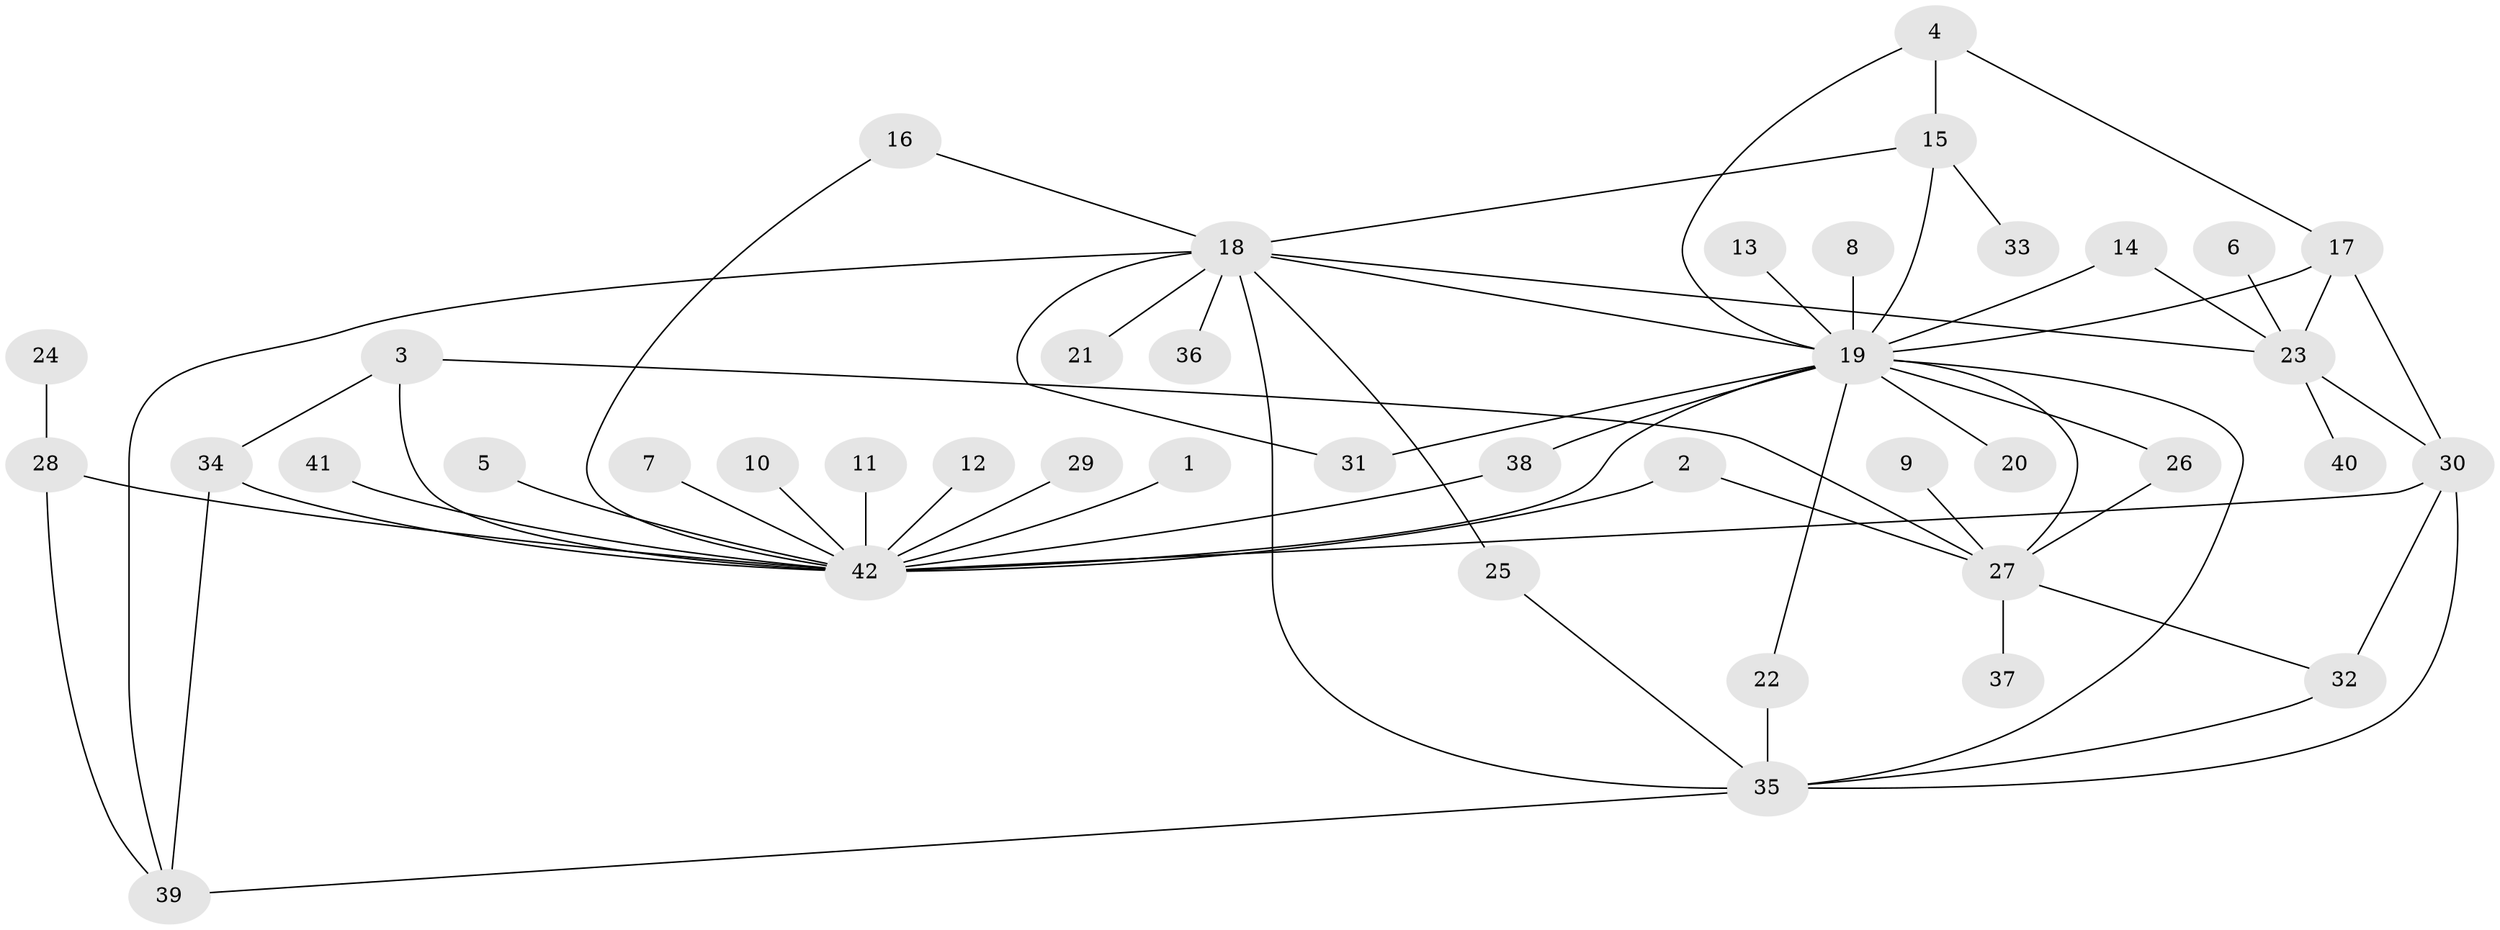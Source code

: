 // original degree distribution, {22: 0.0125, 12: 0.0125, 20: 0.0125, 5: 0.075, 9: 0.0125, 4: 0.0625, 1: 0.5125, 7: 0.0125, 2: 0.175, 3: 0.1125}
// Generated by graph-tools (version 1.1) at 2025/01/03/09/25 03:01:43]
// undirected, 42 vertices, 64 edges
graph export_dot {
graph [start="1"]
  node [color=gray90,style=filled];
  1;
  2;
  3;
  4;
  5;
  6;
  7;
  8;
  9;
  10;
  11;
  12;
  13;
  14;
  15;
  16;
  17;
  18;
  19;
  20;
  21;
  22;
  23;
  24;
  25;
  26;
  27;
  28;
  29;
  30;
  31;
  32;
  33;
  34;
  35;
  36;
  37;
  38;
  39;
  40;
  41;
  42;
  1 -- 42 [weight=1.0];
  2 -- 27 [weight=1.0];
  2 -- 42 [weight=1.0];
  3 -- 27 [weight=1.0];
  3 -- 34 [weight=1.0];
  3 -- 42 [weight=1.0];
  4 -- 15 [weight=1.0];
  4 -- 17 [weight=1.0];
  4 -- 19 [weight=1.0];
  5 -- 42 [weight=1.0];
  6 -- 23 [weight=1.0];
  7 -- 42 [weight=1.0];
  8 -- 19 [weight=1.0];
  9 -- 27 [weight=1.0];
  10 -- 42 [weight=1.0];
  11 -- 42 [weight=1.0];
  12 -- 42 [weight=1.0];
  13 -- 19 [weight=1.0];
  14 -- 19 [weight=1.0];
  14 -- 23 [weight=1.0];
  15 -- 18 [weight=1.0];
  15 -- 19 [weight=1.0];
  15 -- 33 [weight=1.0];
  16 -- 18 [weight=1.0];
  16 -- 42 [weight=1.0];
  17 -- 19 [weight=1.0];
  17 -- 23 [weight=1.0];
  17 -- 30 [weight=1.0];
  18 -- 19 [weight=1.0];
  18 -- 21 [weight=1.0];
  18 -- 23 [weight=1.0];
  18 -- 25 [weight=1.0];
  18 -- 31 [weight=1.0];
  18 -- 35 [weight=1.0];
  18 -- 36 [weight=1.0];
  18 -- 39 [weight=1.0];
  19 -- 20 [weight=1.0];
  19 -- 22 [weight=1.0];
  19 -- 26 [weight=1.0];
  19 -- 27 [weight=1.0];
  19 -- 31 [weight=1.0];
  19 -- 35 [weight=1.0];
  19 -- 38 [weight=1.0];
  19 -- 42 [weight=1.0];
  22 -- 35 [weight=1.0];
  23 -- 30 [weight=1.0];
  23 -- 40 [weight=1.0];
  24 -- 28 [weight=1.0];
  25 -- 35 [weight=1.0];
  26 -- 27 [weight=1.0];
  27 -- 32 [weight=1.0];
  27 -- 37 [weight=1.0];
  28 -- 39 [weight=1.0];
  28 -- 42 [weight=1.0];
  29 -- 42 [weight=1.0];
  30 -- 32 [weight=1.0];
  30 -- 35 [weight=1.0];
  30 -- 42 [weight=2.0];
  32 -- 35 [weight=1.0];
  34 -- 39 [weight=1.0];
  34 -- 42 [weight=1.0];
  35 -- 39 [weight=1.0];
  38 -- 42 [weight=1.0];
  41 -- 42 [weight=1.0];
}
